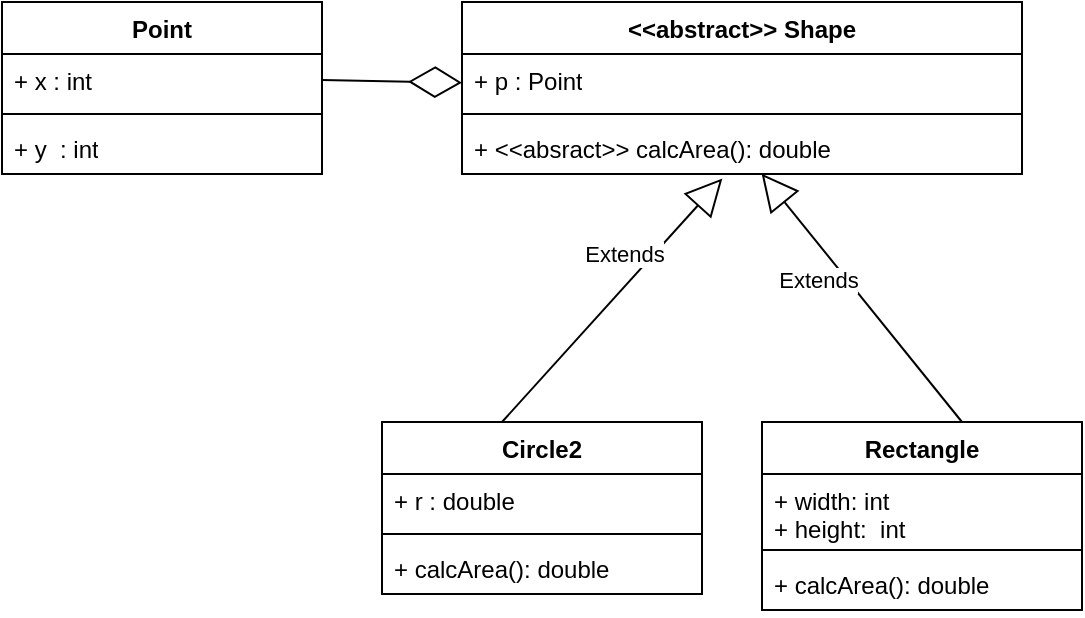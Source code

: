 <mxfile version="24.8.6">
  <diagram name="페이지-1" id="n-x2Zy7MlXVAblweCCCL">
    <mxGraphModel dx="1050" dy="557" grid="1" gridSize="10" guides="1" tooltips="1" connect="1" arrows="1" fold="1" page="1" pageScale="1" pageWidth="827" pageHeight="1169" math="0" shadow="0">
      <root>
        <mxCell id="0" />
        <mxCell id="1" parent="0" />
        <mxCell id="KFCIj4Aofx-3VeckndG--1" value="Point" style="swimlane;fontStyle=1;align=center;verticalAlign=top;childLayout=stackLayout;horizontal=1;startSize=26;horizontalStack=0;resizeParent=1;resizeParentMax=0;resizeLast=0;collapsible=1;marginBottom=0;whiteSpace=wrap;html=1;" vertex="1" parent="1">
          <mxGeometry x="90" y="60" width="160" height="86" as="geometry" />
        </mxCell>
        <mxCell id="KFCIj4Aofx-3VeckndG--2" value="+ x : int" style="text;strokeColor=none;fillColor=none;align=left;verticalAlign=top;spacingLeft=4;spacingRight=4;overflow=hidden;rotatable=0;points=[[0,0.5],[1,0.5]];portConstraint=eastwest;whiteSpace=wrap;html=1;" vertex="1" parent="KFCIj4Aofx-3VeckndG--1">
          <mxGeometry y="26" width="160" height="26" as="geometry" />
        </mxCell>
        <mxCell id="KFCIj4Aofx-3VeckndG--3" value="" style="line;strokeWidth=1;fillColor=none;align=left;verticalAlign=middle;spacingTop=-1;spacingLeft=3;spacingRight=3;rotatable=0;labelPosition=right;points=[];portConstraint=eastwest;strokeColor=inherit;" vertex="1" parent="KFCIj4Aofx-3VeckndG--1">
          <mxGeometry y="52" width="160" height="8" as="geometry" />
        </mxCell>
        <mxCell id="KFCIj4Aofx-3VeckndG--4" value="+ y&amp;nbsp; : int" style="text;strokeColor=none;fillColor=none;align=left;verticalAlign=top;spacingLeft=4;spacingRight=4;overflow=hidden;rotatable=0;points=[[0,0.5],[1,0.5]];portConstraint=eastwest;whiteSpace=wrap;html=1;" vertex="1" parent="KFCIj4Aofx-3VeckndG--1">
          <mxGeometry y="60" width="160" height="26" as="geometry" />
        </mxCell>
        <mxCell id="KFCIj4Aofx-3VeckndG--5" value="" style="endArrow=diamondThin;endFill=0;endSize=24;html=1;rounded=0;exitX=1;exitY=0.5;exitDx=0;exitDy=0;" edge="1" parent="1" source="KFCIj4Aofx-3VeckndG--2" target="KFCIj4Aofx-3VeckndG--6">
          <mxGeometry width="160" relative="1" as="geometry">
            <mxPoint x="280" y="102.5" as="sourcePoint" />
            <mxPoint x="370" y="103" as="targetPoint" />
          </mxGeometry>
        </mxCell>
        <mxCell id="KFCIj4Aofx-3VeckndG--6" value="&amp;lt;&amp;lt;abstract&amp;gt;&amp;gt;&amp;nbsp;&lt;span style=&quot;background-color: initial;&quot;&gt;Shape&lt;/span&gt;" style="swimlane;fontStyle=1;align=center;verticalAlign=top;childLayout=stackLayout;horizontal=1;startSize=26;horizontalStack=0;resizeParent=1;resizeParentMax=0;resizeLast=0;collapsible=1;marginBottom=0;whiteSpace=wrap;html=1;" vertex="1" parent="1">
          <mxGeometry x="320" y="60" width="280" height="86" as="geometry" />
        </mxCell>
        <mxCell id="KFCIj4Aofx-3VeckndG--7" value="+ p : Point" style="text;strokeColor=none;fillColor=none;align=left;verticalAlign=top;spacingLeft=4;spacingRight=4;overflow=hidden;rotatable=0;points=[[0,0.5],[1,0.5]];portConstraint=eastwest;whiteSpace=wrap;html=1;" vertex="1" parent="KFCIj4Aofx-3VeckndG--6">
          <mxGeometry y="26" width="280" height="26" as="geometry" />
        </mxCell>
        <mxCell id="KFCIj4Aofx-3VeckndG--8" value="" style="line;strokeWidth=1;fillColor=none;align=left;verticalAlign=middle;spacingTop=-1;spacingLeft=3;spacingRight=3;rotatable=0;labelPosition=right;points=[];portConstraint=eastwest;strokeColor=inherit;" vertex="1" parent="KFCIj4Aofx-3VeckndG--6">
          <mxGeometry y="52" width="280" height="8" as="geometry" />
        </mxCell>
        <mxCell id="KFCIj4Aofx-3VeckndG--9" value="+ &amp;lt;&amp;lt;absract&amp;gt;&amp;gt; calcArea(): double" style="text;strokeColor=none;fillColor=none;align=left;verticalAlign=top;spacingLeft=4;spacingRight=4;overflow=hidden;rotatable=0;points=[[0,0.5],[1,0.5]];portConstraint=eastwest;whiteSpace=wrap;html=1;" vertex="1" parent="KFCIj4Aofx-3VeckndG--6">
          <mxGeometry y="60" width="280" height="26" as="geometry" />
        </mxCell>
        <mxCell id="KFCIj4Aofx-3VeckndG--10" value="Circle2" style="swimlane;fontStyle=1;align=center;verticalAlign=top;childLayout=stackLayout;horizontal=1;startSize=26;horizontalStack=0;resizeParent=1;resizeParentMax=0;resizeLast=0;collapsible=1;marginBottom=0;whiteSpace=wrap;html=1;" vertex="1" parent="1">
          <mxGeometry x="280" y="270" width="160" height="86" as="geometry" />
        </mxCell>
        <mxCell id="KFCIj4Aofx-3VeckndG--11" value="+ r : double" style="text;strokeColor=none;fillColor=none;align=left;verticalAlign=top;spacingLeft=4;spacingRight=4;overflow=hidden;rotatable=0;points=[[0,0.5],[1,0.5]];portConstraint=eastwest;whiteSpace=wrap;html=1;" vertex="1" parent="KFCIj4Aofx-3VeckndG--10">
          <mxGeometry y="26" width="160" height="26" as="geometry" />
        </mxCell>
        <mxCell id="KFCIj4Aofx-3VeckndG--12" value="" style="line;strokeWidth=1;fillColor=none;align=left;verticalAlign=middle;spacingTop=-1;spacingLeft=3;spacingRight=3;rotatable=0;labelPosition=right;points=[];portConstraint=eastwest;strokeColor=inherit;" vertex="1" parent="KFCIj4Aofx-3VeckndG--10">
          <mxGeometry y="52" width="160" height="8" as="geometry" />
        </mxCell>
        <mxCell id="KFCIj4Aofx-3VeckndG--13" value="+ calcArea(): double" style="text;strokeColor=none;fillColor=none;align=left;verticalAlign=top;spacingLeft=4;spacingRight=4;overflow=hidden;rotatable=0;points=[[0,0.5],[1,0.5]];portConstraint=eastwest;whiteSpace=wrap;html=1;" vertex="1" parent="KFCIj4Aofx-3VeckndG--10">
          <mxGeometry y="60" width="160" height="26" as="geometry" />
        </mxCell>
        <mxCell id="KFCIj4Aofx-3VeckndG--14" value="Rectangle" style="swimlane;fontStyle=1;align=center;verticalAlign=top;childLayout=stackLayout;horizontal=1;startSize=26;horizontalStack=0;resizeParent=1;resizeParentMax=0;resizeLast=0;collapsible=1;marginBottom=0;whiteSpace=wrap;html=1;" vertex="1" parent="1">
          <mxGeometry x="470" y="270" width="160" height="94" as="geometry" />
        </mxCell>
        <mxCell id="KFCIj4Aofx-3VeckndG--15" value="+ width: int&lt;div&gt;+ height:&amp;nbsp; int&lt;/div&gt;" style="text;strokeColor=none;fillColor=none;align=left;verticalAlign=top;spacingLeft=4;spacingRight=4;overflow=hidden;rotatable=0;points=[[0,0.5],[1,0.5]];portConstraint=eastwest;whiteSpace=wrap;html=1;" vertex="1" parent="KFCIj4Aofx-3VeckndG--14">
          <mxGeometry y="26" width="160" height="34" as="geometry" />
        </mxCell>
        <mxCell id="KFCIj4Aofx-3VeckndG--16" value="" style="line;strokeWidth=1;fillColor=none;align=left;verticalAlign=middle;spacingTop=-1;spacingLeft=3;spacingRight=3;rotatable=0;labelPosition=right;points=[];portConstraint=eastwest;strokeColor=inherit;" vertex="1" parent="KFCIj4Aofx-3VeckndG--14">
          <mxGeometry y="60" width="160" height="8" as="geometry" />
        </mxCell>
        <mxCell id="KFCIj4Aofx-3VeckndG--17" value="+ calcArea(): double" style="text;strokeColor=none;fillColor=none;align=left;verticalAlign=top;spacingLeft=4;spacingRight=4;overflow=hidden;rotatable=0;points=[[0,0.5],[1,0.5]];portConstraint=eastwest;whiteSpace=wrap;html=1;" vertex="1" parent="KFCIj4Aofx-3VeckndG--14">
          <mxGeometry y="68" width="160" height="26" as="geometry" />
        </mxCell>
        <mxCell id="KFCIj4Aofx-3VeckndG--19" value="Extends" style="endArrow=block;endSize=16;endFill=0;html=1;rounded=0;entryX=0.465;entryY=1.085;entryDx=0;entryDy=0;entryPerimeter=0;exitX=0.375;exitY=0;exitDx=0;exitDy=0;exitPerimeter=0;" edge="1" parent="1" source="KFCIj4Aofx-3VeckndG--10" target="KFCIj4Aofx-3VeckndG--9">
          <mxGeometry x="0.259" y="11" width="160" relative="1" as="geometry">
            <mxPoint x="220" y="290" as="sourcePoint" />
            <mxPoint x="380" y="290" as="targetPoint" />
            <mxPoint as="offset" />
          </mxGeometry>
        </mxCell>
        <mxCell id="KFCIj4Aofx-3VeckndG--20" value="Extends" style="endArrow=block;endSize=16;endFill=0;html=1;rounded=0;entryX=0.535;entryY=0.992;entryDx=0;entryDy=0;entryPerimeter=0;exitX=0.625;exitY=0;exitDx=0;exitDy=0;exitPerimeter=0;" edge="1" parent="1" source="KFCIj4Aofx-3VeckndG--14" target="KFCIj4Aofx-3VeckndG--9">
          <mxGeometry x="0.259" y="11" width="160" relative="1" as="geometry">
            <mxPoint x="190" y="270" as="sourcePoint" />
            <mxPoint x="404" y="158" as="targetPoint" />
            <mxPoint as="offset" />
          </mxGeometry>
        </mxCell>
      </root>
    </mxGraphModel>
  </diagram>
</mxfile>
